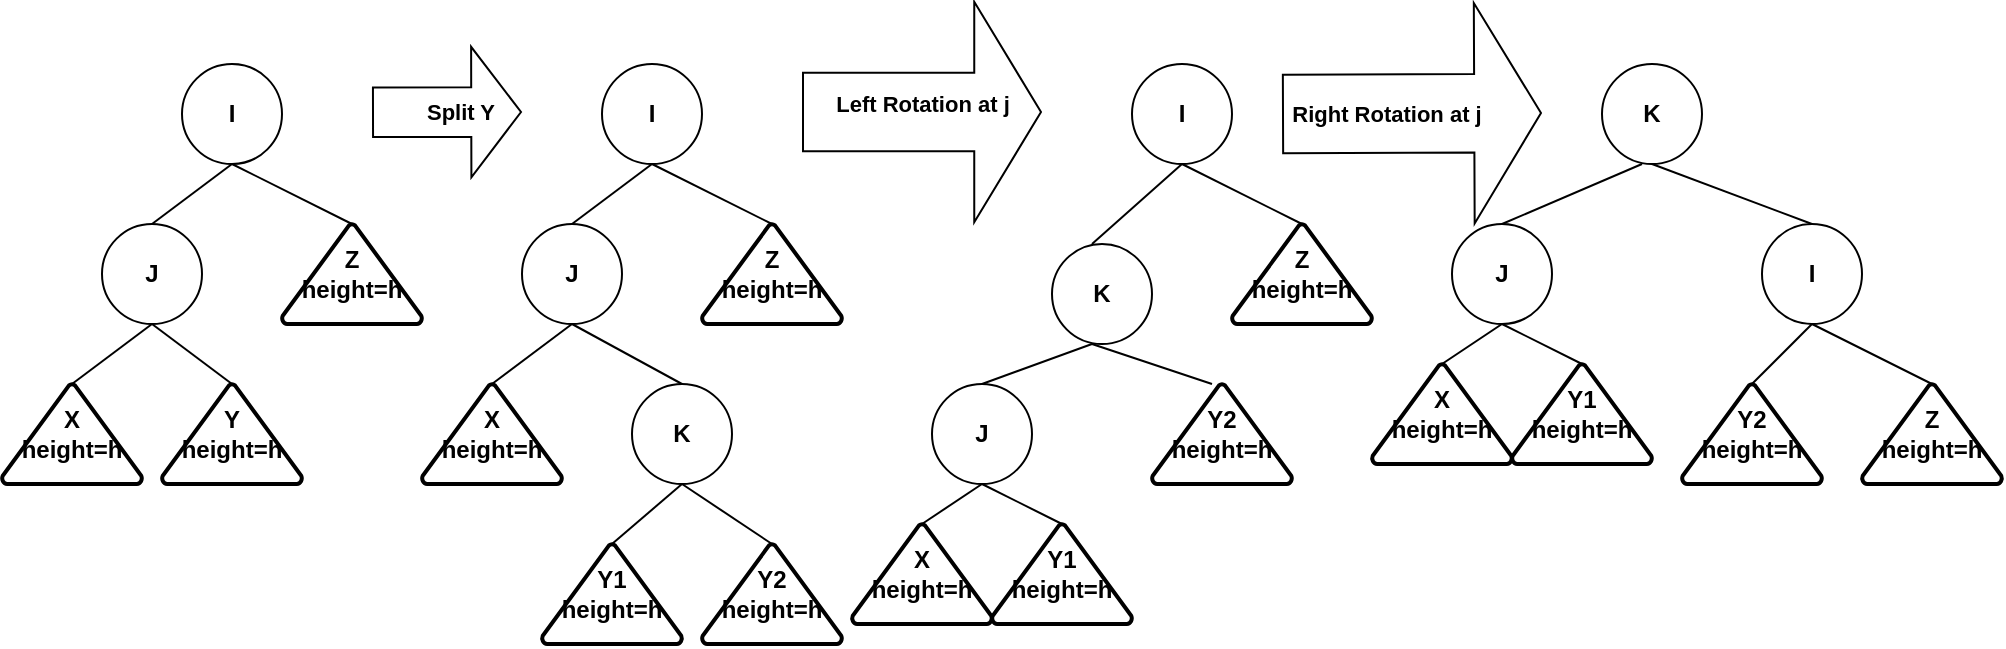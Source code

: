<mxfile version="17.1.3" type="device"><diagram id="-N04BWgsLD1oBCL2bRta" name="Page-1"><mxGraphModel dx="1632" dy="474" grid="1" gridSize="10" guides="1" tooltips="1" connect="1" arrows="1" fold="1" page="1" pageScale="1" pageWidth="850" pageHeight="1100" math="0" shadow="0"><root><mxCell id="0"/><mxCell id="1" parent="0"/><mxCell id="dmEHhzXgc9A7INT-9oNW-1" value="&lt;b&gt;I&lt;/b&gt;" style="ellipse;whiteSpace=wrap;html=1;" parent="1" vertex="1"><mxGeometry x="90" y="40" width="50" height="50" as="geometry"/></mxCell><mxCell id="dmEHhzXgc9A7INT-9oNW-2" value="&lt;b&gt;J&lt;/b&gt;" style="ellipse;whiteSpace=wrap;html=1;" parent="1" vertex="1"><mxGeometry x="50" y="120" width="50" height="50" as="geometry"/></mxCell><mxCell id="dmEHhzXgc9A7INT-9oNW-3" value="&lt;b&gt;X&lt;br&gt;height=h&lt;br&gt;&lt;/b&gt;" style="strokeWidth=2;html=1;shape=mxgraph.flowchart.extract_or_measurement;whiteSpace=wrap;" parent="1" vertex="1"><mxGeometry y="200" width="70" height="50" as="geometry"/></mxCell><mxCell id="dmEHhzXgc9A7INT-9oNW-4" value="&lt;b&gt;Y&lt;br&gt;height=h&lt;br&gt;&lt;/b&gt;" style="strokeWidth=2;html=1;shape=mxgraph.flowchart.extract_or_measurement;whiteSpace=wrap;" parent="1" vertex="1"><mxGeometry x="80" y="200" width="70" height="50" as="geometry"/></mxCell><mxCell id="dmEHhzXgc9A7INT-9oNW-5" value="&lt;b&gt;Z&lt;br&gt;height=h&lt;br&gt;&lt;/b&gt;" style="strokeWidth=2;html=1;shape=mxgraph.flowchart.extract_or_measurement;whiteSpace=wrap;" parent="1" vertex="1"><mxGeometry x="140" y="120" width="70" height="50" as="geometry"/></mxCell><mxCell id="dmEHhzXgc9A7INT-9oNW-6" value="" style="endArrow=none;html=1;rounded=0;entryX=0.5;entryY=1;entryDx=0;entryDy=0;exitX=0.5;exitY=0;exitDx=0;exitDy=0;" parent="1" source="dmEHhzXgc9A7INT-9oNW-2" target="dmEHhzXgc9A7INT-9oNW-1" edge="1"><mxGeometry width="50" height="50" relative="1" as="geometry"><mxPoint x="360" y="260" as="sourcePoint"/><mxPoint x="410" y="210" as="targetPoint"/></mxGeometry></mxCell><mxCell id="dmEHhzXgc9A7INT-9oNW-7" value="" style="endArrow=none;html=1;rounded=0;entryX=0.5;entryY=1;entryDx=0;entryDy=0;exitX=0.5;exitY=0;exitDx=0;exitDy=0;exitPerimeter=0;" parent="1" source="dmEHhzXgc9A7INT-9oNW-5" target="dmEHhzXgc9A7INT-9oNW-1" edge="1"><mxGeometry width="50" height="50" relative="1" as="geometry"><mxPoint x="180" y="120" as="sourcePoint"/><mxPoint x="410" y="210" as="targetPoint"/></mxGeometry></mxCell><mxCell id="dmEHhzXgc9A7INT-9oNW-8" value="" style="endArrow=none;html=1;rounded=0;entryX=0.5;entryY=1;entryDx=0;entryDy=0;exitX=0.5;exitY=0;exitDx=0;exitDy=0;exitPerimeter=0;" parent="1" source="dmEHhzXgc9A7INT-9oNW-3" target="dmEHhzXgc9A7INT-9oNW-2" edge="1"><mxGeometry width="50" height="50" relative="1" as="geometry"><mxPoint x="180" y="210" as="sourcePoint"/><mxPoint x="230" y="160" as="targetPoint"/></mxGeometry></mxCell><mxCell id="dmEHhzXgc9A7INT-9oNW-9" value="" style="endArrow=none;html=1;rounded=0;entryX=0.5;entryY=1;entryDx=0;entryDy=0;exitX=0.5;exitY=0;exitDx=0;exitDy=0;exitPerimeter=0;" parent="1" source="dmEHhzXgc9A7INT-9oNW-4" target="dmEHhzXgc9A7INT-9oNW-2" edge="1"><mxGeometry width="50" height="50" relative="1" as="geometry"><mxPoint x="180" y="210" as="sourcePoint"/><mxPoint x="230" y="160" as="targetPoint"/></mxGeometry></mxCell><mxCell id="dmEHhzXgc9A7INT-9oNW-11" value="&lt;b&gt;I&lt;/b&gt;" style="ellipse;whiteSpace=wrap;html=1;" parent="1" vertex="1"><mxGeometry x="300" y="40" width="50" height="50" as="geometry"/></mxCell><mxCell id="dmEHhzXgc9A7INT-9oNW-12" value="&lt;b&gt;J&lt;/b&gt;" style="ellipse;whiteSpace=wrap;html=1;" parent="1" vertex="1"><mxGeometry x="260" y="120" width="50" height="50" as="geometry"/></mxCell><mxCell id="dmEHhzXgc9A7INT-9oNW-13" value="&lt;b&gt;X&lt;br&gt;height=h&lt;br&gt;&lt;/b&gt;" style="strokeWidth=2;html=1;shape=mxgraph.flowchart.extract_or_measurement;whiteSpace=wrap;" parent="1" vertex="1"><mxGeometry x="210" y="200" width="70" height="50" as="geometry"/></mxCell><mxCell id="dmEHhzXgc9A7INT-9oNW-14" value="&lt;b&gt;Y1&lt;br&gt;height=h&lt;br&gt;&lt;/b&gt;" style="strokeWidth=2;html=1;shape=mxgraph.flowchart.extract_or_measurement;whiteSpace=wrap;" parent="1" vertex="1"><mxGeometry x="270" y="280" width="70" height="50" as="geometry"/></mxCell><mxCell id="dmEHhzXgc9A7INT-9oNW-15" value="&lt;b&gt;Z&lt;br&gt;height=h&lt;br&gt;&lt;/b&gt;" style="strokeWidth=2;html=1;shape=mxgraph.flowchart.extract_or_measurement;whiteSpace=wrap;" parent="1" vertex="1"><mxGeometry x="350" y="120" width="70" height="50" as="geometry"/></mxCell><mxCell id="dmEHhzXgc9A7INT-9oNW-16" value="" style="endArrow=none;html=1;rounded=0;entryX=0.5;entryY=1;entryDx=0;entryDy=0;exitX=0.5;exitY=0;exitDx=0;exitDy=0;" parent="1" source="dmEHhzXgc9A7INT-9oNW-12" target="dmEHhzXgc9A7INT-9oNW-11" edge="1"><mxGeometry width="50" height="50" relative="1" as="geometry"><mxPoint x="570" y="260" as="sourcePoint"/><mxPoint x="620" y="210" as="targetPoint"/></mxGeometry></mxCell><mxCell id="dmEHhzXgc9A7INT-9oNW-17" value="" style="endArrow=none;html=1;rounded=0;entryX=0.5;entryY=1;entryDx=0;entryDy=0;exitX=0.5;exitY=0;exitDx=0;exitDy=0;exitPerimeter=0;" parent="1" source="dmEHhzXgc9A7INT-9oNW-15" target="dmEHhzXgc9A7INT-9oNW-11" edge="1"><mxGeometry width="50" height="50" relative="1" as="geometry"><mxPoint x="390" y="120" as="sourcePoint"/><mxPoint x="620" y="210" as="targetPoint"/></mxGeometry></mxCell><mxCell id="dmEHhzXgc9A7INT-9oNW-18" value="" style="endArrow=none;html=1;rounded=0;entryX=0.5;entryY=1;entryDx=0;entryDy=0;exitX=0.5;exitY=0;exitDx=0;exitDy=0;exitPerimeter=0;" parent="1" source="dmEHhzXgc9A7INT-9oNW-13" target="dmEHhzXgc9A7INT-9oNW-12" edge="1"><mxGeometry width="50" height="50" relative="1" as="geometry"><mxPoint x="390" y="210" as="sourcePoint"/><mxPoint x="440" y="160" as="targetPoint"/></mxGeometry></mxCell><mxCell id="dmEHhzXgc9A7INT-9oNW-19" value="" style="endArrow=none;html=1;rounded=0;entryX=0.5;entryY=1;entryDx=0;entryDy=0;exitX=0.5;exitY=0;exitDx=0;exitDy=0;" parent="1" source="dmEHhzXgc9A7INT-9oNW-20" target="dmEHhzXgc9A7INT-9oNW-12" edge="1"><mxGeometry width="50" height="50" relative="1" as="geometry"><mxPoint x="390" y="210" as="sourcePoint"/><mxPoint x="440" y="160" as="targetPoint"/></mxGeometry></mxCell><mxCell id="dmEHhzXgc9A7INT-9oNW-20" value="&lt;b&gt;K&lt;/b&gt;" style="ellipse;whiteSpace=wrap;html=1;" parent="1" vertex="1"><mxGeometry x="315" y="200" width="50" height="50" as="geometry"/></mxCell><mxCell id="dmEHhzXgc9A7INT-9oNW-22" value="&lt;b&gt;Y2&lt;br&gt;height=h&lt;br&gt;&lt;/b&gt;" style="strokeWidth=2;html=1;shape=mxgraph.flowchart.extract_or_measurement;whiteSpace=wrap;" parent="1" vertex="1"><mxGeometry x="350" y="280" width="70" height="50" as="geometry"/></mxCell><mxCell id="dmEHhzXgc9A7INT-9oNW-25" value="" style="endArrow=none;html=1;rounded=0;entryX=0.5;entryY=1;entryDx=0;entryDy=0;exitX=0.5;exitY=0;exitDx=0;exitDy=0;exitPerimeter=0;" parent="1" source="dmEHhzXgc9A7INT-9oNW-14" target="dmEHhzXgc9A7INT-9oNW-20" edge="1"><mxGeometry width="50" height="50" relative="1" as="geometry"><mxPoint x="250" y="270" as="sourcePoint"/><mxPoint x="300" y="220" as="targetPoint"/></mxGeometry></mxCell><mxCell id="dmEHhzXgc9A7INT-9oNW-26" value="" style="endArrow=none;html=1;rounded=0;entryX=0.5;entryY=1;entryDx=0;entryDy=0;exitX=0.5;exitY=0;exitDx=0;exitDy=0;exitPerimeter=0;" parent="1" source="dmEHhzXgc9A7INT-9oNW-22" target="dmEHhzXgc9A7INT-9oNW-20" edge="1"><mxGeometry width="50" height="50" relative="1" as="geometry"><mxPoint x="250" y="270" as="sourcePoint"/><mxPoint x="300" y="220" as="targetPoint"/></mxGeometry></mxCell><mxCell id="dmEHhzXgc9A7INT-9oNW-27" value="&lt;b&gt;I&lt;/b&gt;" style="ellipse;whiteSpace=wrap;html=1;" parent="1" vertex="1"><mxGeometry x="565" y="40" width="50" height="50" as="geometry"/></mxCell><mxCell id="dmEHhzXgc9A7INT-9oNW-28" value="&lt;b&gt;J&lt;/b&gt;" style="ellipse;whiteSpace=wrap;html=1;" parent="1" vertex="1"><mxGeometry x="465" y="200" width="50" height="50" as="geometry"/></mxCell><mxCell id="dmEHhzXgc9A7INT-9oNW-29" value="&lt;b&gt;X&lt;br&gt;height=h&lt;br&gt;&lt;/b&gt;" style="strokeWidth=2;html=1;shape=mxgraph.flowchart.extract_or_measurement;whiteSpace=wrap;" parent="1" vertex="1"><mxGeometry x="425" y="270" width="70" height="50" as="geometry"/></mxCell><mxCell id="dmEHhzXgc9A7INT-9oNW-30" value="&lt;b&gt;Y1&lt;br&gt;height=h&lt;br&gt;&lt;/b&gt;" style="strokeWidth=2;html=1;shape=mxgraph.flowchart.extract_or_measurement;whiteSpace=wrap;" parent="1" vertex="1"><mxGeometry x="495" y="270" width="70" height="50" as="geometry"/></mxCell><mxCell id="dmEHhzXgc9A7INT-9oNW-31" value="&lt;b&gt;Z&lt;br&gt;height=h&lt;br&gt;&lt;/b&gt;" style="strokeWidth=2;html=1;shape=mxgraph.flowchart.extract_or_measurement;whiteSpace=wrap;" parent="1" vertex="1"><mxGeometry x="615" y="120" width="70" height="50" as="geometry"/></mxCell><mxCell id="dmEHhzXgc9A7INT-9oNW-32" value="" style="endArrow=none;html=1;rounded=0;entryX=0.5;entryY=1;entryDx=0;entryDy=0;" parent="1" target="dmEHhzXgc9A7INT-9oNW-27" edge="1"><mxGeometry width="50" height="50" relative="1" as="geometry"><mxPoint x="545" y="130" as="sourcePoint"/><mxPoint x="885" y="210" as="targetPoint"/></mxGeometry></mxCell><mxCell id="dmEHhzXgc9A7INT-9oNW-33" value="" style="endArrow=none;html=1;rounded=0;entryX=0.5;entryY=1;entryDx=0;entryDy=0;exitX=0.5;exitY=0;exitDx=0;exitDy=0;exitPerimeter=0;" parent="1" target="dmEHhzXgc9A7INT-9oNW-27" edge="1"><mxGeometry width="50" height="50" relative="1" as="geometry"><mxPoint x="650" y="120" as="sourcePoint"/><mxPoint x="885" y="210" as="targetPoint"/></mxGeometry></mxCell><mxCell id="dmEHhzXgc9A7INT-9oNW-34" value="" style="endArrow=none;html=1;rounded=0;entryX=0.5;entryY=1;entryDx=0;entryDy=0;exitX=0.5;exitY=0;exitDx=0;exitDy=0;exitPerimeter=0;" parent="1" source="dmEHhzXgc9A7INT-9oNW-29" target="dmEHhzXgc9A7INT-9oNW-28" edge="1"><mxGeometry width="50" height="50" relative="1" as="geometry"><mxPoint x="595" y="290" as="sourcePoint"/><mxPoint x="645" y="240" as="targetPoint"/></mxGeometry></mxCell><mxCell id="dmEHhzXgc9A7INT-9oNW-35" value="" style="endArrow=none;html=1;rounded=0;entryX=0.5;entryY=0;entryDx=0;entryDy=0;" parent="1" target="dmEHhzXgc9A7INT-9oNW-28" edge="1"><mxGeometry width="50" height="50" relative="1" as="geometry"><mxPoint x="545" y="180" as="sourcePoint"/><mxPoint x="695" y="190" as="targetPoint"/></mxGeometry></mxCell><mxCell id="dmEHhzXgc9A7INT-9oNW-36" value="&lt;b&gt;K&lt;/b&gt;" style="ellipse;whiteSpace=wrap;html=1;" parent="1" vertex="1"><mxGeometry x="525" y="130" width="50" height="50" as="geometry"/></mxCell><mxCell id="dmEHhzXgc9A7INT-9oNW-37" value="&lt;b&gt;Y2&lt;br&gt;height=h&lt;br&gt;&lt;/b&gt;" style="strokeWidth=2;html=1;shape=mxgraph.flowchart.extract_or_measurement;whiteSpace=wrap;" parent="1" vertex="1"><mxGeometry x="575" y="200" width="70" height="50" as="geometry"/></mxCell><mxCell id="dmEHhzXgc9A7INT-9oNW-38" value="" style="endArrow=none;html=1;rounded=0;entryX=0.5;entryY=1;entryDx=0;entryDy=0;exitX=0.5;exitY=0;exitDx=0;exitDy=0;exitPerimeter=0;" parent="1" source="dmEHhzXgc9A7INT-9oNW-30" target="dmEHhzXgc9A7INT-9oNW-28" edge="1"><mxGeometry width="50" height="50" relative="1" as="geometry"><mxPoint x="505" y="290" as="sourcePoint"/><mxPoint x="555" y="240" as="targetPoint"/></mxGeometry></mxCell><mxCell id="dmEHhzXgc9A7INT-9oNW-39" value="" style="endArrow=none;html=1;rounded=0;entryX=0.5;entryY=1;entryDx=0;entryDy=0;exitX=0.5;exitY=0;exitDx=0;exitDy=0;exitPerimeter=0;" parent="1" edge="1"><mxGeometry width="50" height="50" relative="1" as="geometry"><mxPoint x="605" y="200" as="sourcePoint"/><mxPoint x="545" y="180" as="targetPoint"/></mxGeometry></mxCell><mxCell id="dmEHhzXgc9A7INT-9oNW-40" value="&lt;b&gt;I&lt;/b&gt;" style="ellipse;whiteSpace=wrap;html=1;" parent="1" vertex="1"><mxGeometry x="880" y="120" width="50" height="50" as="geometry"/></mxCell><mxCell id="dmEHhzXgc9A7INT-9oNW-41" value="&lt;b&gt;J&lt;/b&gt;" style="ellipse;whiteSpace=wrap;html=1;" parent="1" vertex="1"><mxGeometry x="725" y="120" width="50" height="50" as="geometry"/></mxCell><mxCell id="dmEHhzXgc9A7INT-9oNW-42" value="&lt;b&gt;X&lt;br&gt;height=h&lt;br&gt;&lt;/b&gt;" style="strokeWidth=2;html=1;shape=mxgraph.flowchart.extract_or_measurement;whiteSpace=wrap;" parent="1" vertex="1"><mxGeometry x="685" y="190" width="70" height="50" as="geometry"/></mxCell><mxCell id="dmEHhzXgc9A7INT-9oNW-43" value="&lt;b&gt;Y1&lt;br&gt;height=h&lt;br&gt;&lt;/b&gt;" style="strokeWidth=2;html=1;shape=mxgraph.flowchart.extract_or_measurement;whiteSpace=wrap;" parent="1" vertex="1"><mxGeometry x="755" y="190" width="70" height="50" as="geometry"/></mxCell><mxCell id="dmEHhzXgc9A7INT-9oNW-44" value="&lt;b&gt;Z&lt;br&gt;height=h&lt;br&gt;&lt;/b&gt;" style="strokeWidth=2;html=1;shape=mxgraph.flowchart.extract_or_measurement;whiteSpace=wrap;" parent="1" vertex="1"><mxGeometry x="930" y="200" width="70" height="50" as="geometry"/></mxCell><mxCell id="dmEHhzXgc9A7INT-9oNW-45" value="" style="endArrow=none;html=1;rounded=0;entryX=0.5;entryY=0;entryDx=0;entryDy=0;exitX=0.5;exitY=1;exitDx=0;exitDy=0;" parent="1" source="dmEHhzXgc9A7INT-9oNW-49" target="dmEHhzXgc9A7INT-9oNW-40" edge="1"><mxGeometry width="50" height="50" relative="1" as="geometry"><mxPoint x="730" y="130" as="sourcePoint"/><mxPoint x="1070" y="210" as="targetPoint"/></mxGeometry></mxCell><mxCell id="dmEHhzXgc9A7INT-9oNW-46" value="" style="endArrow=none;html=1;rounded=0;entryX=0.5;entryY=1;entryDx=0;entryDy=0;exitX=0.5;exitY=0;exitDx=0;exitDy=0;exitPerimeter=0;" parent="1" target="dmEHhzXgc9A7INT-9oNW-40" edge="1"><mxGeometry width="50" height="50" relative="1" as="geometry"><mxPoint x="965" y="200" as="sourcePoint"/><mxPoint x="1200" y="290" as="targetPoint"/></mxGeometry></mxCell><mxCell id="dmEHhzXgc9A7INT-9oNW-47" value="" style="endArrow=none;html=1;rounded=0;entryX=0.5;entryY=1;entryDx=0;entryDy=0;exitX=0.5;exitY=0;exitDx=0;exitDy=0;exitPerimeter=0;" parent="1" source="dmEHhzXgc9A7INT-9oNW-42" target="dmEHhzXgc9A7INT-9oNW-41" edge="1"><mxGeometry width="50" height="50" relative="1" as="geometry"><mxPoint x="855" y="210" as="sourcePoint"/><mxPoint x="905" y="160" as="targetPoint"/></mxGeometry></mxCell><mxCell id="dmEHhzXgc9A7INT-9oNW-48" value="" style="endArrow=none;html=1;rounded=0;entryX=0.5;entryY=0;entryDx=0;entryDy=0;" parent="1" target="dmEHhzXgc9A7INT-9oNW-41" edge="1"><mxGeometry width="50" height="50" relative="1" as="geometry"><mxPoint x="820" y="90" as="sourcePoint"/><mxPoint x="880" y="190" as="targetPoint"/></mxGeometry></mxCell><mxCell id="dmEHhzXgc9A7INT-9oNW-49" value="&lt;b&gt;K&lt;/b&gt;" style="ellipse;whiteSpace=wrap;html=1;" parent="1" vertex="1"><mxGeometry x="800" y="40" width="50" height="50" as="geometry"/></mxCell><mxCell id="dmEHhzXgc9A7INT-9oNW-50" value="&lt;b&gt;Y2&lt;br&gt;height=h&lt;br&gt;&lt;/b&gt;" style="strokeWidth=2;html=1;shape=mxgraph.flowchart.extract_or_measurement;whiteSpace=wrap;" parent="1" vertex="1"><mxGeometry x="840" y="200" width="70" height="50" as="geometry"/></mxCell><mxCell id="dmEHhzXgc9A7INT-9oNW-51" value="" style="endArrow=none;html=1;rounded=0;entryX=0.5;entryY=1;entryDx=0;entryDy=0;exitX=0.5;exitY=0;exitDx=0;exitDy=0;exitPerimeter=0;" parent="1" source="dmEHhzXgc9A7INT-9oNW-43" target="dmEHhzXgc9A7INT-9oNW-41" edge="1"><mxGeometry width="50" height="50" relative="1" as="geometry"><mxPoint x="765" y="210" as="sourcePoint"/><mxPoint x="815" y="160" as="targetPoint"/></mxGeometry></mxCell><mxCell id="dmEHhzXgc9A7INT-9oNW-52" value="" style="endArrow=none;html=1;rounded=0;entryX=0.5;entryY=1;entryDx=0;entryDy=0;exitX=0.5;exitY=0;exitDx=0;exitDy=0;exitPerimeter=0;" parent="1" source="dmEHhzXgc9A7INT-9oNW-50" target="dmEHhzXgc9A7INT-9oNW-40" edge="1"><mxGeometry width="50" height="50" relative="1" as="geometry"><mxPoint x="820" y="160" as="sourcePoint"/><mxPoint x="760" y="140" as="targetPoint"/></mxGeometry></mxCell><mxCell id="dmEHhzXgc9A7INT-9oNW-53" value="" style="shape=flexArrow;endArrow=classic;html=1;rounded=0;endWidth=39.524;endSize=7.957;width=24.762;" parent="1" edge="1"><mxGeometry width="50" height="50" relative="1" as="geometry"><mxPoint x="185" y="64.17" as="sourcePoint"/><mxPoint x="260" y="64" as="targetPoint"/></mxGeometry></mxCell><mxCell id="dmEHhzXgc9A7INT-9oNW-56" value="&lt;b&gt;Split Y&lt;/b&gt;" style="edgeLabel;html=1;align=center;verticalAlign=middle;resizable=0;points=[];" parent="dmEHhzXgc9A7INT-9oNW-53" vertex="1" connectable="0"><mxGeometry x="0.155" relative="1" as="geometry"><mxPoint as="offset"/></mxGeometry></mxCell><mxCell id="dmEHhzXgc9A7INT-9oNW-54" value="&lt;b&gt;Left Rotation at j&lt;/b&gt;" style="shape=flexArrow;endArrow=classic;html=1;rounded=0;endWidth=70;endSize=10.792;width=39.167;" parent="1" edge="1"><mxGeometry y="4" width="50" height="50" relative="1" as="geometry"><mxPoint x="400" y="64" as="sourcePoint"/><mxPoint x="520" y="64" as="targetPoint"/><mxPoint as="offset"/></mxGeometry></mxCell><mxCell id="dmEHhzXgc9A7INT-9oNW-57" value="&lt;b&gt;Right Rotation at j&lt;/b&gt;" style="shape=flexArrow;endArrow=classic;html=1;rounded=0;endWidth=70;endSize=10.792;width=39.167;" parent="1" edge="1"><mxGeometry x="-0.2" width="50" height="50" relative="1" as="geometry"><mxPoint x="640" y="65" as="sourcePoint"/><mxPoint x="770" y="64.5" as="targetPoint"/><mxPoint as="offset"/></mxGeometry></mxCell></root></mxGraphModel></diagram></mxfile>